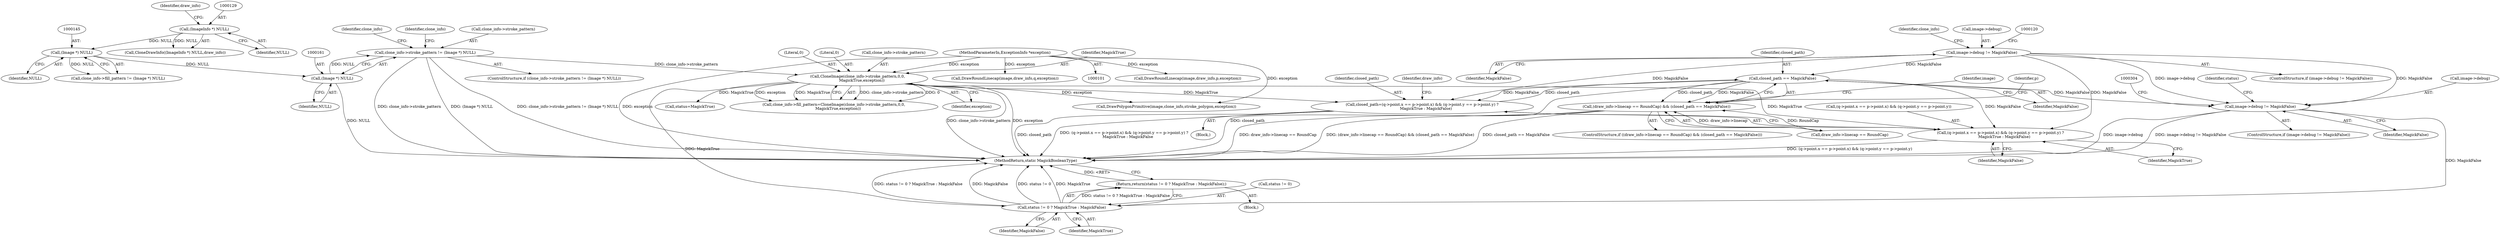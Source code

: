 digraph "0_ImageMagick_726812fa2fa7ce16bcf58f6e115f65427a1c0950_3@API" {
"1000279" [label="(Call,closed_path == MagickFalse)"];
"1000244" [label="(Call,closed_path=(q->point.x == p->point.x) && (q->point.y == p->point.y) ?\n      MagickTrue : MagickFalse)"];
"1000167" [label="(Call,CloneImage(clone_info->stroke_pattern,0,0,\n       MagickTrue,exception))"];
"1000156" [label="(Call,clone_info->stroke_pattern != (Image *) NULL)"];
"1000160" [label="(Call,(Image *) NULL)"];
"1000144" [label="(Call,(Image *) NULL)"];
"1000128" [label="(Call,(ImageInfo *) NULL)"];
"1000105" [label="(MethodParameterIn,ExceptionInfo *exception)"];
"1000114" [label="(Call,image->debug != MagickFalse)"];
"1000279" [label="(Call,closed_path == MagickFalse)"];
"1000246" [label="(Call,(q->point.x == p->point.x) && (q->point.y == p->point.y) ?\n      MagickTrue : MagickFalse)"];
"1000273" [label="(Call,(draw_info->linecap == RoundCap) && (closed_path == MagickFalse))"];
"1000298" [label="(Call,image->debug != MagickFalse)"];
"1000310" [label="(Call,status != 0 ? MagickTrue : MagickFalse)"];
"1000309" [label="(Return,return(status != 0 ? MagickTrue : MagickFalse);)"];
"1000279" [label="(Call,closed_path == MagickFalse)"];
"1000126" [label="(Identifier,clone_info)"];
"1000316" [label="(MethodReturn,static MagickBooleanType)"];
"1000128" [label="(Call,(ImageInfo *) NULL)"];
"1000247" [label="(Call,(q->point.x == p->point.x) && (q->point.y == p->point.y))"];
"1000315" [label="(Identifier,MagickFalse)"];
"1000246" [label="(Call,(q->point.x == p->point.x) && (q->point.y == p->point.y) ?\n      MagickTrue : MagickFalse)"];
"1000281" [label="(Identifier,MagickFalse)"];
"1000314" [label="(Identifier,MagickTrue)"];
"1000311" [label="(Call,status != 0)"];
"1000273" [label="(Call,(draw_info->linecap == RoundCap) && (closed_path == MagickFalse))"];
"1000130" [label="(Identifier,NULL)"];
"1000194" [label="(Call,status=MagickTrue)"];
"1000167" [label="(Call,CloneImage(clone_info->stroke_pattern,0,0,\n       MagickTrue,exception))"];
"1000270" [label="(Identifier,MagickTrue)"];
"1000297" [label="(ControlStructure,if (image->debug != MagickFalse))"];
"1000155" [label="(ControlStructure,if (clone_info->stroke_pattern != (Image *) NULL))"];
"1000157" [label="(Call,clone_info->stroke_pattern)"];
"1000284" [label="(Identifier,image)"];
"1000171" [label="(Literal,0)"];
"1000140" [label="(Call,clone_info->fill_pattern != (Image *) NULL)"];
"1000165" [label="(Identifier,clone_info)"];
"1000113" [label="(ControlStructure,if (image->debug != MagickFalse))"];
"1000219" [label="(Call,DrawPolygonPrimitive(image,clone_info,stroke_polygon,exception))"];
"1000156" [label="(Call,clone_info->stroke_pattern != (Image *) NULL)"];
"1000118" [label="(Identifier,MagickFalse)"];
"1000271" [label="(Identifier,MagickFalse)"];
"1000309" [label="(Return,return(status != 0 ? MagickTrue : MagickFalse);)"];
"1000160" [label="(Call,(Image *) NULL)"];
"1000298" [label="(Call,image->debug != MagickFalse)"];
"1000312" [label="(Identifier,status)"];
"1000299" [label="(Call,image->debug)"];
"1000211" [label="(Block,)"];
"1000245" [label="(Identifier,closed_path)"];
"1000146" [label="(Identifier,NULL)"];
"1000178" [label="(Identifier,clone_info)"];
"1000131" [label="(Identifier,draw_info)"];
"1000207" [label="(Identifier,p)"];
"1000162" [label="(Identifier,NULL)"];
"1000127" [label="(Call,CloneDrawInfo((ImageInfo *) NULL,draw_info))"];
"1000168" [label="(Call,clone_info->stroke_pattern)"];
"1000163" [label="(Call,clone_info->fill_pattern=CloneImage(clone_info->stroke_pattern,0,0,\n       MagickTrue,exception))"];
"1000106" [label="(Block,)"];
"1000244" [label="(Call,closed_path=(q->point.x == p->point.x) && (q->point.y == p->point.y) ?\n      MagickTrue : MagickFalse)"];
"1000115" [label="(Call,image->debug)"];
"1000272" [label="(ControlStructure,if ((draw_info->linecap == RoundCap) && (closed_path == MagickFalse)))"];
"1000283" [label="(Call,DrawRoundLinecap(image,draw_info,p,exception))"];
"1000288" [label="(Call,DrawRoundLinecap(image,draw_info,q,exception))"];
"1000280" [label="(Identifier,closed_path)"];
"1000114" [label="(Call,image->debug != MagickFalse)"];
"1000174" [label="(Identifier,exception)"];
"1000274" [label="(Call,draw_info->linecap == RoundCap)"];
"1000276" [label="(Identifier,draw_info)"];
"1000173" [label="(Identifier,MagickTrue)"];
"1000105" [label="(MethodParameterIn,ExceptionInfo *exception)"];
"1000172" [label="(Literal,0)"];
"1000310" [label="(Call,status != 0 ? MagickTrue : MagickFalse)"];
"1000302" [label="(Identifier,MagickFalse)"];
"1000144" [label="(Call,(Image *) NULL)"];
"1000279" -> "1000273"  [label="AST: "];
"1000279" -> "1000281"  [label="CFG: "];
"1000280" -> "1000279"  [label="AST: "];
"1000281" -> "1000279"  [label="AST: "];
"1000273" -> "1000279"  [label="CFG: "];
"1000279" -> "1000316"  [label="DDG: closed_path"];
"1000279" -> "1000244"  [label="DDG: MagickFalse"];
"1000279" -> "1000246"  [label="DDG: MagickFalse"];
"1000279" -> "1000273"  [label="DDG: closed_path"];
"1000279" -> "1000273"  [label="DDG: MagickFalse"];
"1000244" -> "1000279"  [label="DDG: closed_path"];
"1000114" -> "1000279"  [label="DDG: MagickFalse"];
"1000279" -> "1000298"  [label="DDG: MagickFalse"];
"1000244" -> "1000211"  [label="AST: "];
"1000244" -> "1000246"  [label="CFG: "];
"1000245" -> "1000244"  [label="AST: "];
"1000246" -> "1000244"  [label="AST: "];
"1000276" -> "1000244"  [label="CFG: "];
"1000244" -> "1000316"  [label="DDG: closed_path"];
"1000244" -> "1000316"  [label="DDG: (q->point.x == p->point.x) && (q->point.y == p->point.y) ?\n      MagickTrue : MagickFalse"];
"1000167" -> "1000244"  [label="DDG: MagickTrue"];
"1000114" -> "1000244"  [label="DDG: MagickFalse"];
"1000167" -> "1000163"  [label="AST: "];
"1000167" -> "1000174"  [label="CFG: "];
"1000168" -> "1000167"  [label="AST: "];
"1000171" -> "1000167"  [label="AST: "];
"1000172" -> "1000167"  [label="AST: "];
"1000173" -> "1000167"  [label="AST: "];
"1000174" -> "1000167"  [label="AST: "];
"1000163" -> "1000167"  [label="CFG: "];
"1000167" -> "1000316"  [label="DDG: clone_info->stroke_pattern"];
"1000167" -> "1000316"  [label="DDG: exception"];
"1000167" -> "1000163"  [label="DDG: clone_info->stroke_pattern"];
"1000167" -> "1000163"  [label="DDG: 0"];
"1000167" -> "1000163"  [label="DDG: exception"];
"1000167" -> "1000163"  [label="DDG: MagickTrue"];
"1000156" -> "1000167"  [label="DDG: clone_info->stroke_pattern"];
"1000105" -> "1000167"  [label="DDG: exception"];
"1000167" -> "1000194"  [label="DDG: MagickTrue"];
"1000167" -> "1000219"  [label="DDG: exception"];
"1000167" -> "1000246"  [label="DDG: MagickTrue"];
"1000167" -> "1000310"  [label="DDG: MagickTrue"];
"1000156" -> "1000155"  [label="AST: "];
"1000156" -> "1000160"  [label="CFG: "];
"1000157" -> "1000156"  [label="AST: "];
"1000160" -> "1000156"  [label="AST: "];
"1000165" -> "1000156"  [label="CFG: "];
"1000178" -> "1000156"  [label="CFG: "];
"1000156" -> "1000316"  [label="DDG: clone_info->stroke_pattern"];
"1000156" -> "1000316"  [label="DDG: (Image *) NULL"];
"1000156" -> "1000316"  [label="DDG: clone_info->stroke_pattern != (Image *) NULL"];
"1000160" -> "1000156"  [label="DDG: NULL"];
"1000160" -> "1000162"  [label="CFG: "];
"1000161" -> "1000160"  [label="AST: "];
"1000162" -> "1000160"  [label="AST: "];
"1000160" -> "1000316"  [label="DDG: NULL"];
"1000144" -> "1000160"  [label="DDG: NULL"];
"1000144" -> "1000140"  [label="AST: "];
"1000144" -> "1000146"  [label="CFG: "];
"1000145" -> "1000144"  [label="AST: "];
"1000146" -> "1000144"  [label="AST: "];
"1000140" -> "1000144"  [label="CFG: "];
"1000144" -> "1000140"  [label="DDG: NULL"];
"1000128" -> "1000144"  [label="DDG: NULL"];
"1000128" -> "1000127"  [label="AST: "];
"1000128" -> "1000130"  [label="CFG: "];
"1000129" -> "1000128"  [label="AST: "];
"1000130" -> "1000128"  [label="AST: "];
"1000131" -> "1000128"  [label="CFG: "];
"1000128" -> "1000127"  [label="DDG: NULL"];
"1000105" -> "1000101"  [label="AST: "];
"1000105" -> "1000316"  [label="DDG: exception"];
"1000105" -> "1000219"  [label="DDG: exception"];
"1000105" -> "1000283"  [label="DDG: exception"];
"1000105" -> "1000288"  [label="DDG: exception"];
"1000114" -> "1000113"  [label="AST: "];
"1000114" -> "1000118"  [label="CFG: "];
"1000115" -> "1000114"  [label="AST: "];
"1000118" -> "1000114"  [label="AST: "];
"1000120" -> "1000114"  [label="CFG: "];
"1000126" -> "1000114"  [label="CFG: "];
"1000114" -> "1000246"  [label="DDG: MagickFalse"];
"1000114" -> "1000298"  [label="DDG: image->debug"];
"1000114" -> "1000298"  [label="DDG: MagickFalse"];
"1000246" -> "1000270"  [label="CFG: "];
"1000246" -> "1000271"  [label="CFG: "];
"1000247" -> "1000246"  [label="AST: "];
"1000270" -> "1000246"  [label="AST: "];
"1000271" -> "1000246"  [label="AST: "];
"1000246" -> "1000316"  [label="DDG: (q->point.x == p->point.x) && (q->point.y == p->point.y)"];
"1000273" -> "1000272"  [label="AST: "];
"1000273" -> "1000274"  [label="CFG: "];
"1000274" -> "1000273"  [label="AST: "];
"1000284" -> "1000273"  [label="CFG: "];
"1000207" -> "1000273"  [label="CFG: "];
"1000273" -> "1000316"  [label="DDG: draw_info->linecap == RoundCap"];
"1000273" -> "1000316"  [label="DDG: (draw_info->linecap == RoundCap) && (closed_path == MagickFalse)"];
"1000273" -> "1000316"  [label="DDG: closed_path == MagickFalse"];
"1000274" -> "1000273"  [label="DDG: draw_info->linecap"];
"1000274" -> "1000273"  [label="DDG: RoundCap"];
"1000298" -> "1000297"  [label="AST: "];
"1000298" -> "1000302"  [label="CFG: "];
"1000299" -> "1000298"  [label="AST: "];
"1000302" -> "1000298"  [label="AST: "];
"1000304" -> "1000298"  [label="CFG: "];
"1000312" -> "1000298"  [label="CFG: "];
"1000298" -> "1000316"  [label="DDG: image->debug != MagickFalse"];
"1000298" -> "1000316"  [label="DDG: image->debug"];
"1000298" -> "1000310"  [label="DDG: MagickFalse"];
"1000310" -> "1000309"  [label="AST: "];
"1000310" -> "1000314"  [label="CFG: "];
"1000310" -> "1000315"  [label="CFG: "];
"1000311" -> "1000310"  [label="AST: "];
"1000314" -> "1000310"  [label="AST: "];
"1000315" -> "1000310"  [label="AST: "];
"1000309" -> "1000310"  [label="CFG: "];
"1000310" -> "1000316"  [label="DDG: status != 0 ? MagickTrue : MagickFalse"];
"1000310" -> "1000316"  [label="DDG: MagickFalse"];
"1000310" -> "1000316"  [label="DDG: status != 0"];
"1000310" -> "1000316"  [label="DDG: MagickTrue"];
"1000310" -> "1000309"  [label="DDG: status != 0 ? MagickTrue : MagickFalse"];
"1000309" -> "1000106"  [label="AST: "];
"1000316" -> "1000309"  [label="CFG: "];
"1000309" -> "1000316"  [label="DDG: <RET>"];
}
